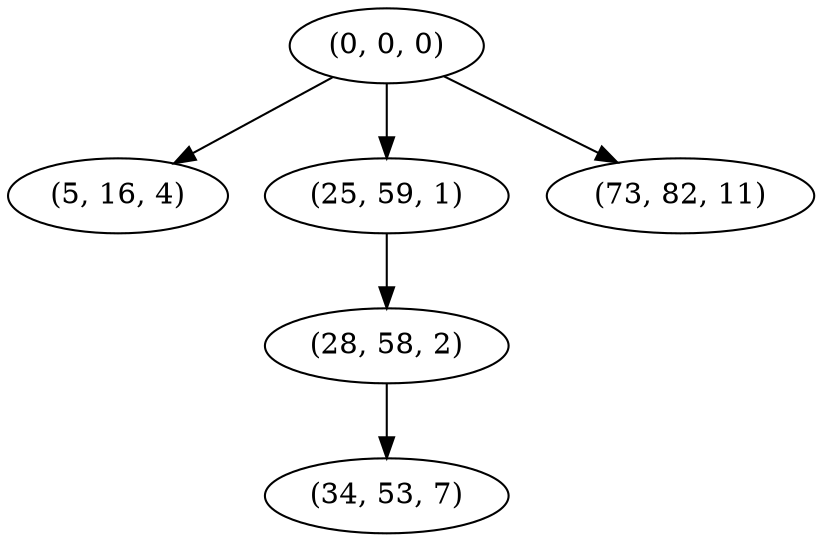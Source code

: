 digraph tree {
    "(0, 0, 0)";
    "(5, 16, 4)";
    "(25, 59, 1)";
    "(28, 58, 2)";
    "(34, 53, 7)";
    "(73, 82, 11)";
    "(0, 0, 0)" -> "(5, 16, 4)";
    "(0, 0, 0)" -> "(25, 59, 1)";
    "(0, 0, 0)" -> "(73, 82, 11)";
    "(25, 59, 1)" -> "(28, 58, 2)";
    "(28, 58, 2)" -> "(34, 53, 7)";
}
